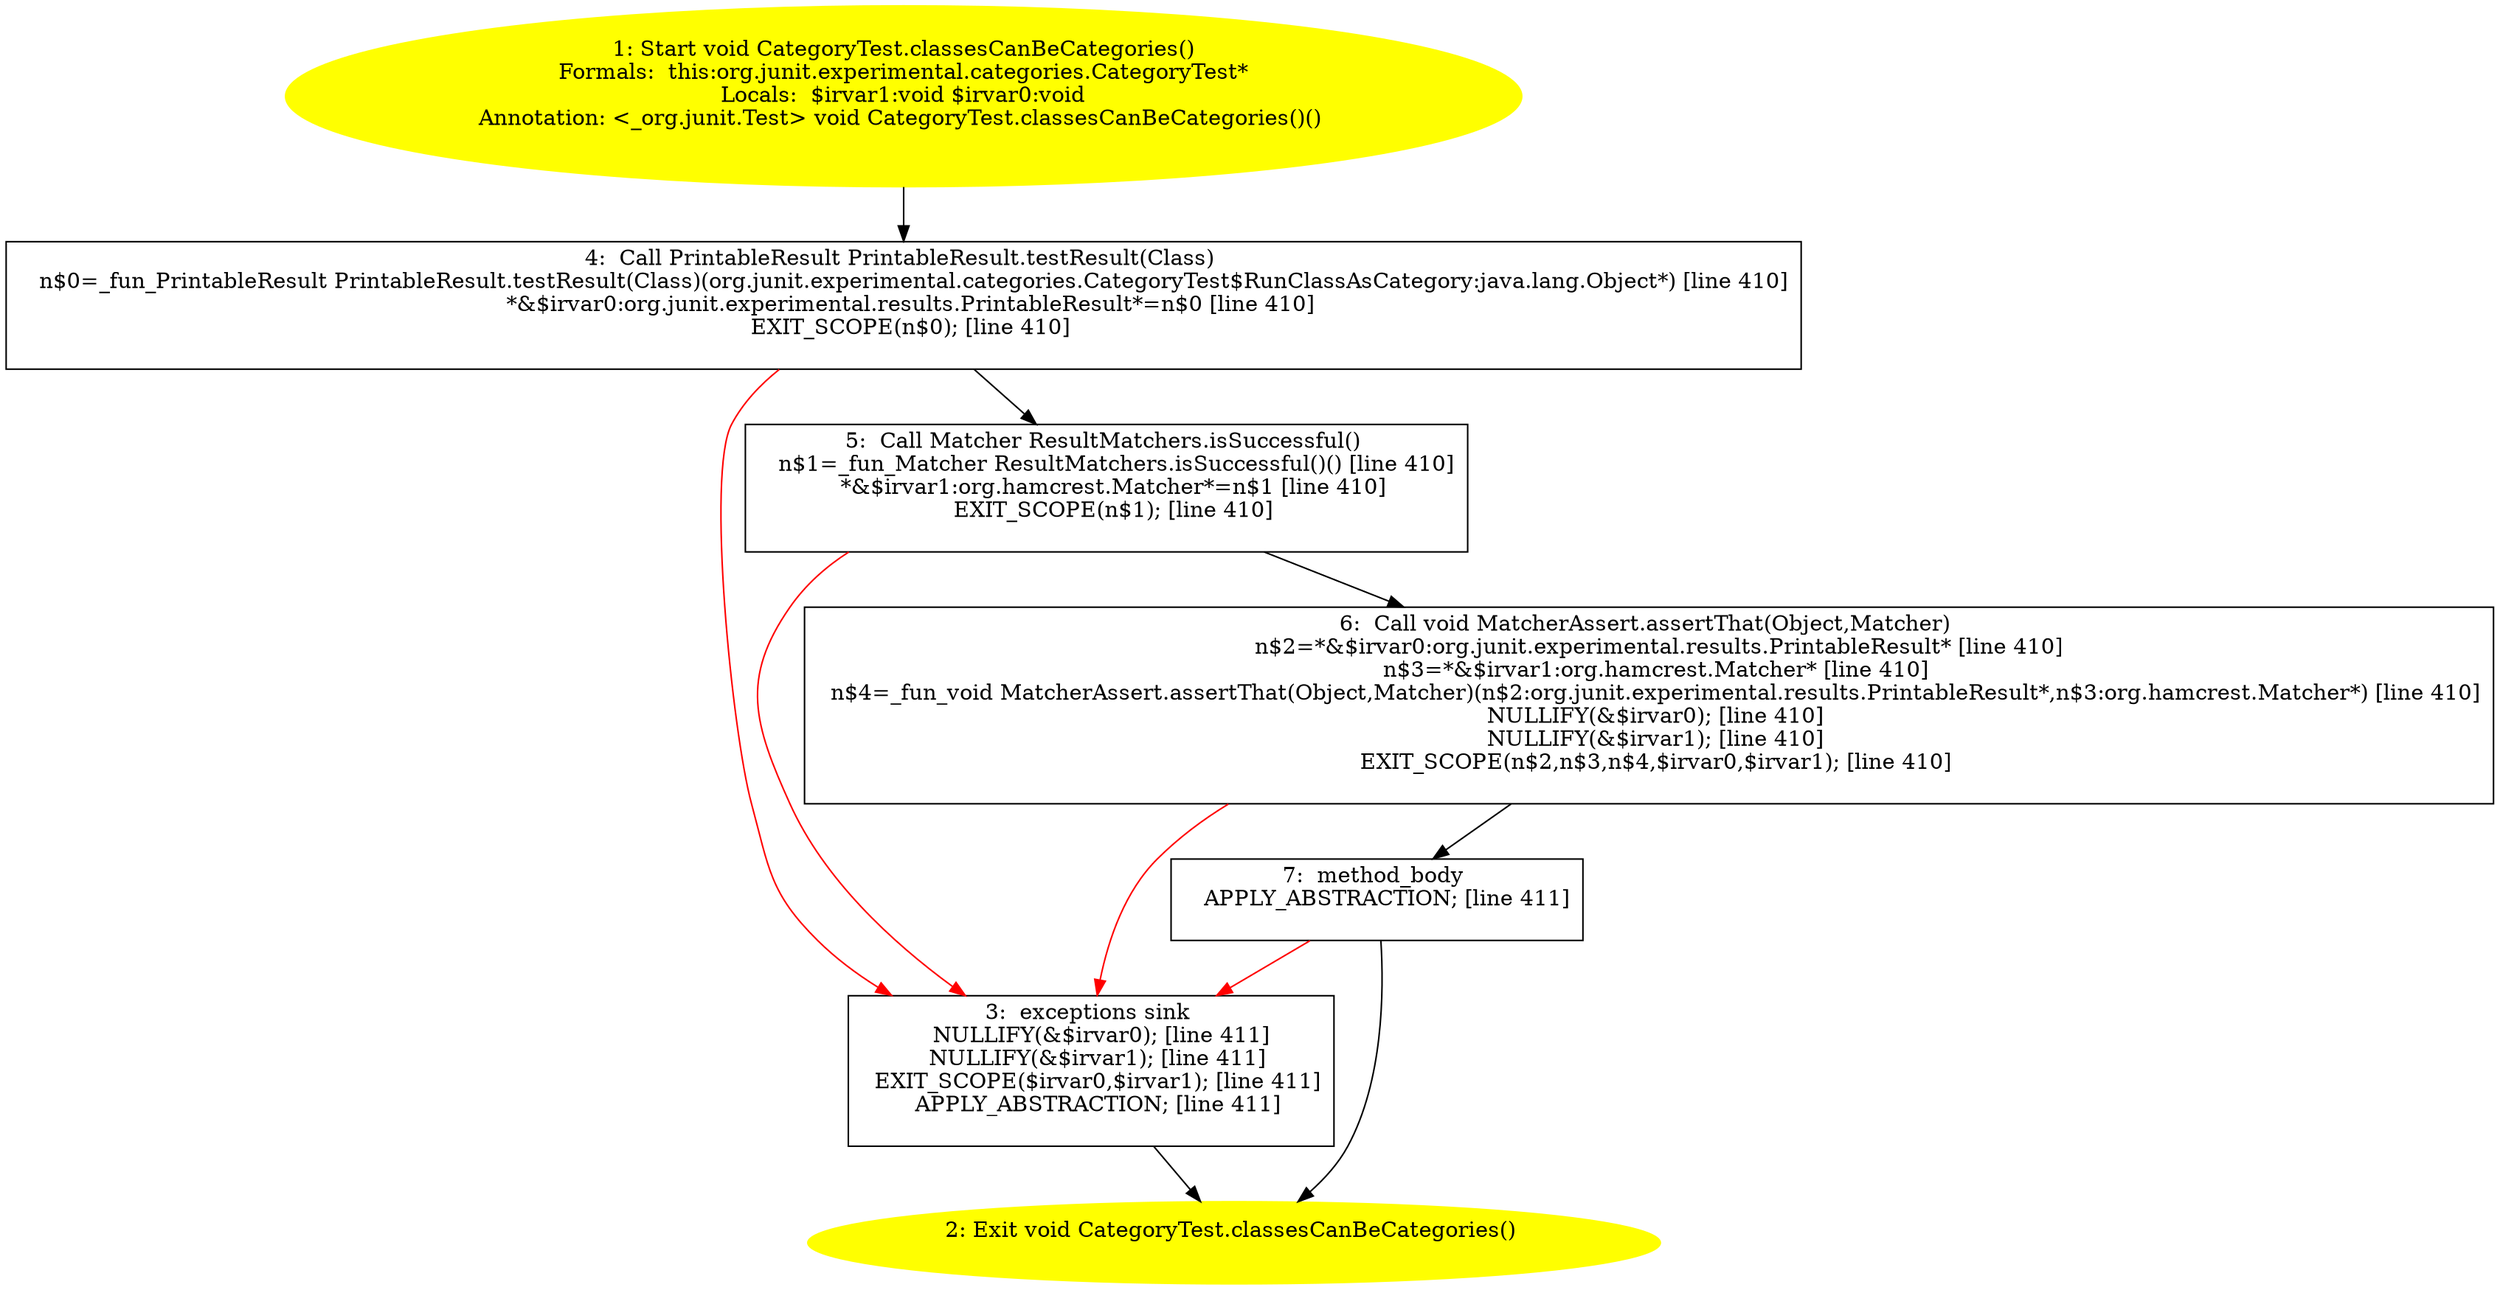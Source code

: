 /* @generated */
digraph cfg {
"org.junit.experimental.categories.CategoryTest.classesCanBeCategories():void.2e75efebc2cfaaee334901ac0163f0c0_1" [label="1: Start void CategoryTest.classesCanBeCategories()\nFormals:  this:org.junit.experimental.categories.CategoryTest*\nLocals:  $irvar1:void $irvar0:void\nAnnotation: <_org.junit.Test> void CategoryTest.classesCanBeCategories()() \n  " color=yellow style=filled]
	

	 "org.junit.experimental.categories.CategoryTest.classesCanBeCategories():void.2e75efebc2cfaaee334901ac0163f0c0_1" -> "org.junit.experimental.categories.CategoryTest.classesCanBeCategories():void.2e75efebc2cfaaee334901ac0163f0c0_4" ;
"org.junit.experimental.categories.CategoryTest.classesCanBeCategories():void.2e75efebc2cfaaee334901ac0163f0c0_2" [label="2: Exit void CategoryTest.classesCanBeCategories() \n  " color=yellow style=filled]
	

"org.junit.experimental.categories.CategoryTest.classesCanBeCategories():void.2e75efebc2cfaaee334901ac0163f0c0_3" [label="3:  exceptions sink \n   NULLIFY(&$irvar0); [line 411]\n  NULLIFY(&$irvar1); [line 411]\n  EXIT_SCOPE($irvar0,$irvar1); [line 411]\n  APPLY_ABSTRACTION; [line 411]\n " shape="box"]
	

	 "org.junit.experimental.categories.CategoryTest.classesCanBeCategories():void.2e75efebc2cfaaee334901ac0163f0c0_3" -> "org.junit.experimental.categories.CategoryTest.classesCanBeCategories():void.2e75efebc2cfaaee334901ac0163f0c0_2" ;
"org.junit.experimental.categories.CategoryTest.classesCanBeCategories():void.2e75efebc2cfaaee334901ac0163f0c0_4" [label="4:  Call PrintableResult PrintableResult.testResult(Class) \n   n$0=_fun_PrintableResult PrintableResult.testResult(Class)(org.junit.experimental.categories.CategoryTest$RunClassAsCategory:java.lang.Object*) [line 410]\n  *&$irvar0:org.junit.experimental.results.PrintableResult*=n$0 [line 410]\n  EXIT_SCOPE(n$0); [line 410]\n " shape="box"]
	

	 "org.junit.experimental.categories.CategoryTest.classesCanBeCategories():void.2e75efebc2cfaaee334901ac0163f0c0_4" -> "org.junit.experimental.categories.CategoryTest.classesCanBeCategories():void.2e75efebc2cfaaee334901ac0163f0c0_5" ;
	 "org.junit.experimental.categories.CategoryTest.classesCanBeCategories():void.2e75efebc2cfaaee334901ac0163f0c0_4" -> "org.junit.experimental.categories.CategoryTest.classesCanBeCategories():void.2e75efebc2cfaaee334901ac0163f0c0_3" [color="red" ];
"org.junit.experimental.categories.CategoryTest.classesCanBeCategories():void.2e75efebc2cfaaee334901ac0163f0c0_5" [label="5:  Call Matcher ResultMatchers.isSuccessful() \n   n$1=_fun_Matcher ResultMatchers.isSuccessful()() [line 410]\n  *&$irvar1:org.hamcrest.Matcher*=n$1 [line 410]\n  EXIT_SCOPE(n$1); [line 410]\n " shape="box"]
	

	 "org.junit.experimental.categories.CategoryTest.classesCanBeCategories():void.2e75efebc2cfaaee334901ac0163f0c0_5" -> "org.junit.experimental.categories.CategoryTest.classesCanBeCategories():void.2e75efebc2cfaaee334901ac0163f0c0_6" ;
	 "org.junit.experimental.categories.CategoryTest.classesCanBeCategories():void.2e75efebc2cfaaee334901ac0163f0c0_5" -> "org.junit.experimental.categories.CategoryTest.classesCanBeCategories():void.2e75efebc2cfaaee334901ac0163f0c0_3" [color="red" ];
"org.junit.experimental.categories.CategoryTest.classesCanBeCategories():void.2e75efebc2cfaaee334901ac0163f0c0_6" [label="6:  Call void MatcherAssert.assertThat(Object,Matcher) \n   n$2=*&$irvar0:org.junit.experimental.results.PrintableResult* [line 410]\n  n$3=*&$irvar1:org.hamcrest.Matcher* [line 410]\n  n$4=_fun_void MatcherAssert.assertThat(Object,Matcher)(n$2:org.junit.experimental.results.PrintableResult*,n$3:org.hamcrest.Matcher*) [line 410]\n  NULLIFY(&$irvar0); [line 410]\n  NULLIFY(&$irvar1); [line 410]\n  EXIT_SCOPE(n$2,n$3,n$4,$irvar0,$irvar1); [line 410]\n " shape="box"]
	

	 "org.junit.experimental.categories.CategoryTest.classesCanBeCategories():void.2e75efebc2cfaaee334901ac0163f0c0_6" -> "org.junit.experimental.categories.CategoryTest.classesCanBeCategories():void.2e75efebc2cfaaee334901ac0163f0c0_7" ;
	 "org.junit.experimental.categories.CategoryTest.classesCanBeCategories():void.2e75efebc2cfaaee334901ac0163f0c0_6" -> "org.junit.experimental.categories.CategoryTest.classesCanBeCategories():void.2e75efebc2cfaaee334901ac0163f0c0_3" [color="red" ];
"org.junit.experimental.categories.CategoryTest.classesCanBeCategories():void.2e75efebc2cfaaee334901ac0163f0c0_7" [label="7:  method_body \n   APPLY_ABSTRACTION; [line 411]\n " shape="box"]
	

	 "org.junit.experimental.categories.CategoryTest.classesCanBeCategories():void.2e75efebc2cfaaee334901ac0163f0c0_7" -> "org.junit.experimental.categories.CategoryTest.classesCanBeCategories():void.2e75efebc2cfaaee334901ac0163f0c0_2" ;
	 "org.junit.experimental.categories.CategoryTest.classesCanBeCategories():void.2e75efebc2cfaaee334901ac0163f0c0_7" -> "org.junit.experimental.categories.CategoryTest.classesCanBeCategories():void.2e75efebc2cfaaee334901ac0163f0c0_3" [color="red" ];
}
